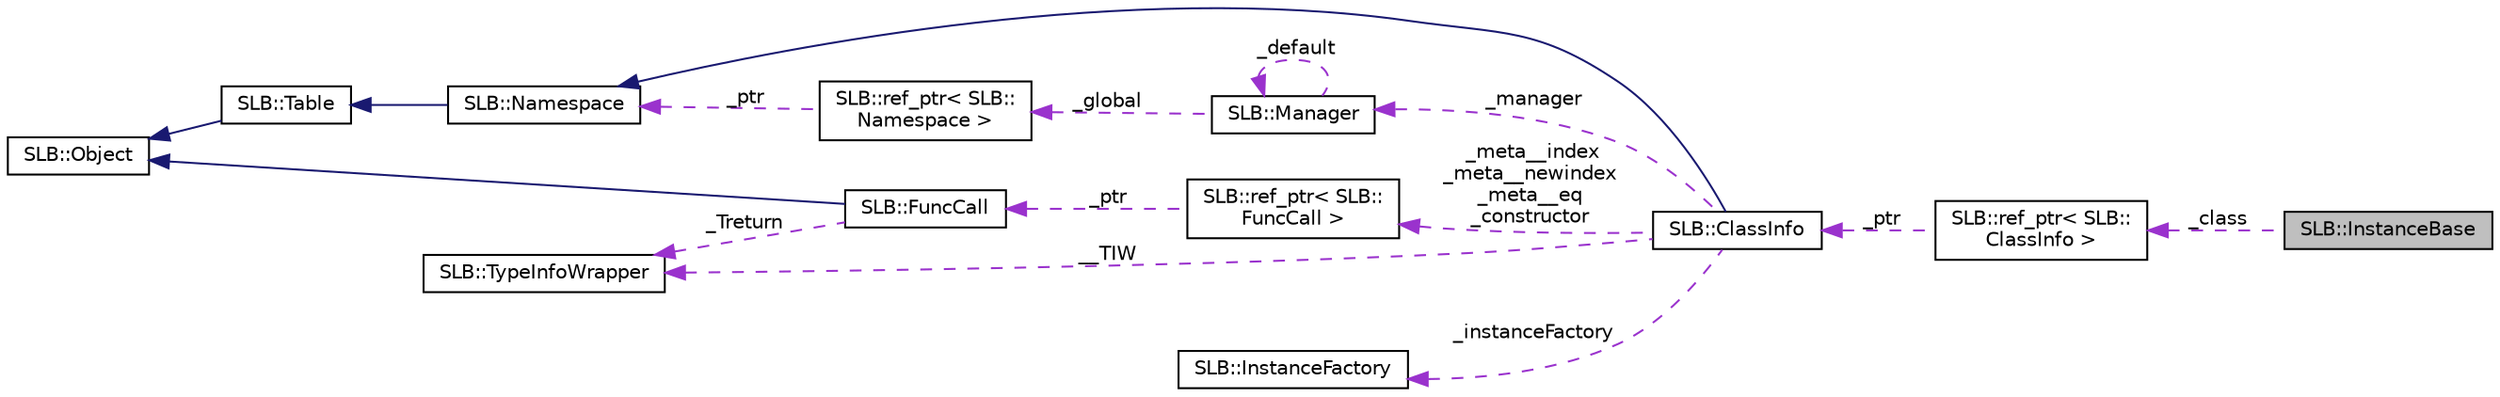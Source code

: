 digraph "SLB::InstanceBase"
{
  edge [fontname="Helvetica",fontsize="10",labelfontname="Helvetica",labelfontsize="10"];
  node [fontname="Helvetica",fontsize="10",shape=record];
  rankdir="LR";
  Node1 [label="SLB::InstanceBase",height=0.2,width=0.4,color="black", fillcolor="grey75", style="filled", fontcolor="black"];
  Node2 -> Node1 [dir="back",color="darkorchid3",fontsize="10",style="dashed",label=" _class" ];
  Node2 [label="SLB::ref_ptr\< SLB::\lClassInfo \>",height=0.2,width=0.4,color="black", fillcolor="white", style="filled",URL="$classSLB_1_1ref__ptr.html"];
  Node3 -> Node2 [dir="back",color="darkorchid3",fontsize="10",style="dashed",label=" _ptr" ];
  Node3 [label="SLB::ClassInfo",height=0.2,width=0.4,color="black", fillcolor="white", style="filled",URL="$classSLB_1_1ClassInfo.html"];
  Node4 -> Node3 [dir="back",color="midnightblue",fontsize="10",style="solid"];
  Node4 [label="SLB::Namespace",height=0.2,width=0.4,color="black", fillcolor="white", style="filled",URL="$classSLB_1_1Namespace.html"];
  Node5 -> Node4 [dir="back",color="midnightblue",fontsize="10",style="solid"];
  Node5 [label="SLB::Table",height=0.2,width=0.4,color="black", fillcolor="white", style="filled",URL="$classSLB_1_1Table.html"];
  Node6 -> Node5 [dir="back",color="midnightblue",fontsize="10",style="solid"];
  Node6 [label="SLB::Object",height=0.2,width=0.4,color="black", fillcolor="white", style="filled",URL="$classSLB_1_1Object.html"];
  Node7 -> Node3 [dir="back",color="darkorchid3",fontsize="10",style="dashed",label=" __TIW" ];
  Node7 [label="SLB::TypeInfoWrapper",height=0.2,width=0.4,color="black", fillcolor="white", style="filled",URL="$classSLB_1_1TypeInfoWrapper.html"];
  Node8 -> Node3 [dir="back",color="darkorchid3",fontsize="10",style="dashed",label=" _manager" ];
  Node8 [label="SLB::Manager",height=0.2,width=0.4,color="black", fillcolor="white", style="filled",URL="$classSLB_1_1Manager.html"];
  Node9 -> Node8 [dir="back",color="darkorchid3",fontsize="10",style="dashed",label=" _global" ];
  Node9 [label="SLB::ref_ptr\< SLB::\lNamespace \>",height=0.2,width=0.4,color="black", fillcolor="white", style="filled",URL="$classSLB_1_1ref__ptr.html"];
  Node4 -> Node9 [dir="back",color="darkorchid3",fontsize="10",style="dashed",label=" _ptr" ];
  Node8 -> Node8 [dir="back",color="darkorchid3",fontsize="10",style="dashed",label=" _default" ];
  Node10 -> Node3 [dir="back",color="darkorchid3",fontsize="10",style="dashed",label=" _meta__index\n_meta__newindex\n_meta__eq\n_constructor" ];
  Node10 [label="SLB::ref_ptr\< SLB::\lFuncCall \>",height=0.2,width=0.4,color="black", fillcolor="white", style="filled",URL="$classSLB_1_1ref__ptr.html"];
  Node11 -> Node10 [dir="back",color="darkorchid3",fontsize="10",style="dashed",label=" _ptr" ];
  Node11 [label="SLB::FuncCall",height=0.2,width=0.4,color="black", fillcolor="white", style="filled",URL="$classSLB_1_1FuncCall.html"];
  Node6 -> Node11 [dir="back",color="midnightblue",fontsize="10",style="solid"];
  Node7 -> Node11 [dir="back",color="darkorchid3",fontsize="10",style="dashed",label=" _Treturn" ];
  Node12 -> Node3 [dir="back",color="darkorchid3",fontsize="10",style="dashed",label=" _instanceFactory" ];
  Node12 [label="SLB::InstanceFactory",height=0.2,width=0.4,color="black", fillcolor="white", style="filled",URL="$structSLB_1_1InstanceFactory.html"];
}
